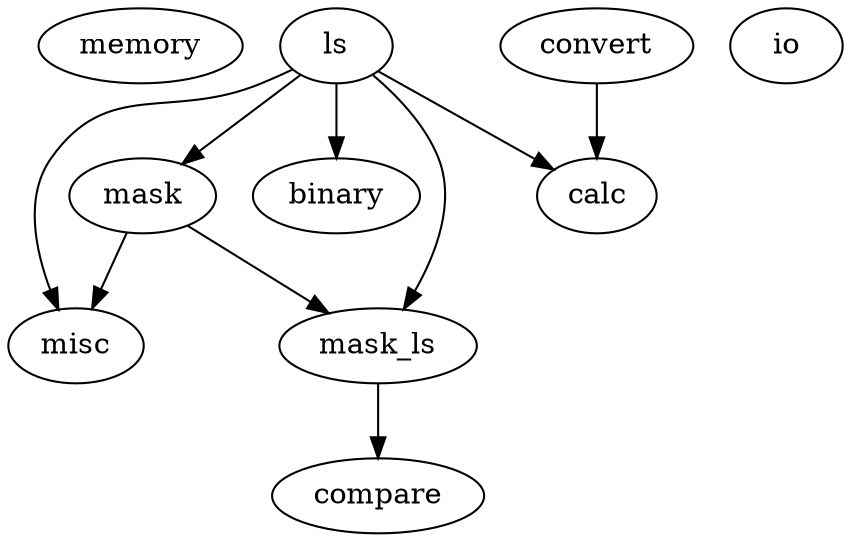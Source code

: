 strict digraph  {
memory;
mask;
ls;
misc;
calc;
convert;
binary;
io;
mask_ls;
compare;
mask -> misc;
mask -> mask_ls;
ls -> mask;
ls -> misc;
ls -> calc;
ls -> binary;
ls -> mask_ls;
convert -> calc;
mask_ls -> compare;
}
